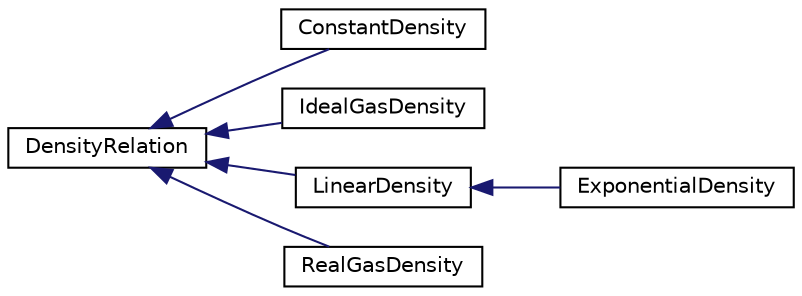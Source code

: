 digraph "Graphical Class Hierarchy"
{
 // LATEX_PDF_SIZE
  edge [fontname="Helvetica",fontsize="10",labelfontname="Helvetica",labelfontsize="10"];
  node [fontname="Helvetica",fontsize="10",shape=record];
  rankdir="LR";
  Node0 [label="DensityRelation",height=0.2,width=0.4,color="black", fillcolor="white", style="filled",URL="$classDensityRelation.html",tooltip=" "];
  Node0 -> Node1 [dir="back",color="midnightblue",fontsize="10",style="solid",fontname="Helvetica"];
  Node1 [label="ConstantDensity",height=0.2,width=0.4,color="black", fillcolor="white", style="filled",URL="$classConstantDensity.html",tooltip=" "];
  Node0 -> Node2 [dir="back",color="midnightblue",fontsize="10",style="solid",fontname="Helvetica"];
  Node2 [label="IdealGasDensity",height=0.2,width=0.4,color="black", fillcolor="white", style="filled",URL="$classIdealGasDensity.html",tooltip=" "];
  Node0 -> Node3 [dir="back",color="midnightblue",fontsize="10",style="solid",fontname="Helvetica"];
  Node3 [label="LinearDensity",height=0.2,width=0.4,color="black", fillcolor="white", style="filled",URL="$classLinearDensity.html",tooltip=" "];
  Node3 -> Node4 [dir="back",color="midnightblue",fontsize="10",style="solid",fontname="Helvetica"];
  Node4 [label="ExponentialDensity",height=0.2,width=0.4,color="black", fillcolor="white", style="filled",URL="$classExponentialDensity.html",tooltip=" "];
  Node0 -> Node5 [dir="back",color="midnightblue",fontsize="10",style="solid",fontname="Helvetica"];
  Node5 [label="RealGasDensity",height=0.2,width=0.4,color="black", fillcolor="white", style="filled",URL="$classRealGasDensity.html",tooltip=" "];
}
